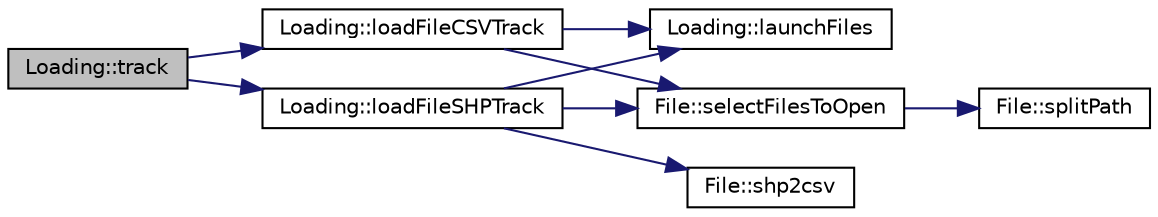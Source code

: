 digraph "Loading::track"
{
 // INTERACTIVE_SVG=YES
  bgcolor="transparent";
  edge [fontname="Helvetica",fontsize="10",labelfontname="Helvetica",labelfontsize="10"];
  node [fontname="Helvetica",fontsize="10",shape=record];
  rankdir="LR";
  Node1 [label="Loading::track",height=0.2,width=0.4,color="black", fillcolor="grey75", style="filled", fontcolor="black"];
  Node1 -> Node2 [color="midnightblue",fontsize="10",style="solid",fontname="Helvetica"];
  Node2 [label="Loading::loadFileCSVTrack",height=0.2,width=0.4,color="black",URL="$class_loading.html#ae0c96193667418083fc4a8c6cc19d9db",tooltip="loadFileCSVTrack Get File of SHP track "];
  Node2 -> Node3 [color="midnightblue",fontsize="10",style="solid",fontname="Helvetica"];
  Node3 [label="File::selectFilesToOpen",height=0.2,width=0.4,color="black",URL="$class_file.html#a7177a8eac75b0fc5425ebd65e16c2d6f",tooltip="The UI to select the file&#39;s path to open. "];
  Node3 -> Node4 [color="midnightblue",fontsize="10",style="solid",fontname="Helvetica"];
  Node4 [label="File::splitPath",height=0.2,width=0.4,color="black",URL="$class_file.html#ac464caa98a33cfe227111dd7cd5e77e1",tooltip="The split function to split the path file to filePath, fileName, fileExtension attributes. "];
  Node2 -> Node5 [color="midnightblue",fontsize="10",style="solid",fontname="Helvetica"];
  Node5 [label="Loading::launchFiles",height=0.2,width=0.4,color="black",URL="$class_loading.html#a1d3058f5f9c701a3bd7300ae985ff83a",tooltip="launchFiles "];
  Node1 -> Node6 [color="midnightblue",fontsize="10",style="solid",fontname="Helvetica"];
  Node6 [label="Loading::loadFileSHPTrack",height=0.2,width=0.4,color="black",URL="$class_loading.html#a9a01f3e328100b681f3f08192fc9b208",tooltip="loadFileSHPTrack Get File of CSV track "];
  Node6 -> Node3 [color="midnightblue",fontsize="10",style="solid",fontname="Helvetica"];
  Node6 -> Node7 [color="midnightblue",fontsize="10",style="solid",fontname="Helvetica"];
  Node7 [label="File::shp2csv",height=0.2,width=0.4,color="black",URL="$class_file.html#a2cd702098066c4abde1c20ee708fa91f",tooltip="The function to convert WGS84 ShapeFile(s) to Lambert 93 CSV(s) "];
  Node6 -> Node5 [color="midnightblue",fontsize="10",style="solid",fontname="Helvetica"];
}

